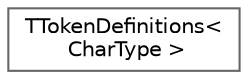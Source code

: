 digraph "Graphical Class Hierarchy"
{
 // INTERACTIVE_SVG=YES
 // LATEX_PDF_SIZE
  bgcolor="transparent";
  edge [fontname=Helvetica,fontsize=10,labelfontname=Helvetica,labelfontsize=10];
  node [fontname=Helvetica,fontsize=10,shape=box,height=0.2,width=0.4];
  rankdir="LR";
  Node0 [id="Node000000",label="TTokenDefinitions\<\l CharType \>",height=0.2,width=0.4,color="grey40", fillcolor="white", style="filled",URL="$de/d70/classTTokenDefinitions.html",tooltip="A lexeme dictionary defining how to lex an expression."];
}

